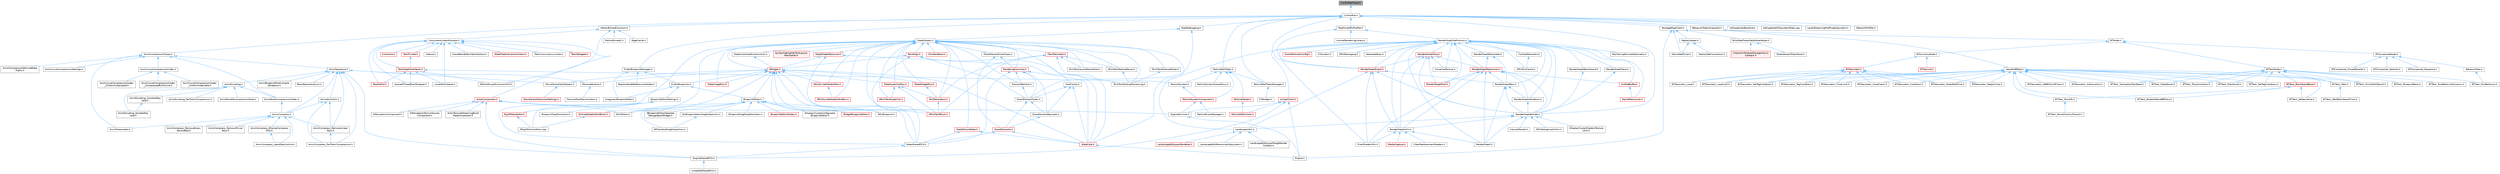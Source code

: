 digraph "CsvProfilerTrace.h"
{
 // INTERACTIVE_SVG=YES
 // LATEX_PDF_SIZE
  bgcolor="transparent";
  edge [fontname=Helvetica,fontsize=10,labelfontname=Helvetica,labelfontsize=10];
  node [fontname=Helvetica,fontsize=10,shape=box,height=0.2,width=0.4];
  Node1 [id="Node000001",label="CsvProfilerTrace.h",height=0.2,width=0.4,color="gray40", fillcolor="grey60", style="filled", fontcolor="black",tooltip=" "];
  Node1 -> Node2 [id="edge1_Node000001_Node000002",dir="back",color="steelblue1",style="solid",tooltip=" "];
  Node2 [id="Node000002",label="CsvProfiler.h",height=0.2,width=0.4,color="grey40", fillcolor="white", style="filled",URL="$d1/d9f/CsvProfiler_8h.html",tooltip=" "];
  Node2 -> Node3 [id="edge2_Node000002_Node000003",dir="back",color="steelblue1",style="solid",tooltip=" "];
  Node3 [id="Node000003",label="AnimCompressionTypes.h",height=0.2,width=0.4,color="grey40", fillcolor="white", style="filled",URL="$d1/d3b/AnimCompressionTypes_8h.html",tooltip=" "];
  Node3 -> Node4 [id="edge3_Node000003_Node000004",dir="back",color="steelblue1",style="solid",tooltip=" "];
  Node4 [id="Node000004",label="AnimBoneCompressionCodec.h",height=0.2,width=0.4,color="grey40", fillcolor="white", style="filled",URL="$dd/dc3/AnimBoneCompressionCodec_8h.html",tooltip=" "];
  Node4 -> Node5 [id="edge4_Node000004_Node000005",dir="back",color="steelblue1",style="solid",tooltip=" "];
  Node5 [id="Node000005",label="AnimCompress.h",height=0.2,width=0.4,color="grey40", fillcolor="white", style="filled",URL="$dd/d6d/AnimCompress_8h.html",tooltip=" "];
  Node5 -> Node6 [id="edge5_Node000005_Node000006",dir="back",color="steelblue1",style="solid",tooltip=" "];
  Node6 [id="Node000006",label="AnimCompress_BitwiseCompress\lOnly.h",height=0.2,width=0.4,color="grey40", fillcolor="white", style="filled",URL="$df/dd5/AnimCompress__BitwiseCompressOnly_8h.html",tooltip=" "];
  Node6 -> Node7 [id="edge6_Node000006_Node000007",dir="back",color="steelblue1",style="solid",tooltip=" "];
  Node7 [id="Node000007",label="AnimCompress_LeastDestructive.h",height=0.2,width=0.4,color="grey40", fillcolor="white", style="filled",URL="$da/d93/AnimCompress__LeastDestructive_8h.html",tooltip=" "];
  Node5 -> Node7 [id="edge7_Node000005_Node000007",dir="back",color="steelblue1",style="solid",tooltip=" "];
  Node5 -> Node8 [id="edge8_Node000005_Node000008",dir="back",color="steelblue1",style="solid",tooltip=" "];
  Node8 [id="Node000008",label="AnimCompress_RemoveEvery\lSecondKey.h",height=0.2,width=0.4,color="grey40", fillcolor="white", style="filled",URL="$d6/dc2/AnimCompress__RemoveEverySecondKey_8h.html",tooltip=" "];
  Node5 -> Node9 [id="edge9_Node000005_Node000009",dir="back",color="steelblue1",style="solid",tooltip=" "];
  Node9 [id="Node000009",label="AnimCompress_RemoveLinear\lKeys.h",height=0.2,width=0.4,color="grey40", fillcolor="white", style="filled",URL="$d1/d0a/AnimCompress__RemoveLinearKeys_8h.html",tooltip=" "];
  Node9 -> Node10 [id="edge10_Node000009_Node000010",dir="back",color="steelblue1",style="solid",tooltip=" "];
  Node10 [id="Node000010",label="AnimCompress_PerTrackCompression.h",height=0.2,width=0.4,color="grey40", fillcolor="white", style="filled",URL="$d1/d22/AnimCompress__PerTrackCompression_8h.html",tooltip=" "];
  Node5 -> Node11 [id="edge11_Node000005_Node000011",dir="back",color="steelblue1",style="solid",tooltip=" "];
  Node11 [id="Node000011",label="AnimCompress_RemoveTrivial\lKeys.h",height=0.2,width=0.4,color="grey40", fillcolor="white", style="filled",URL="$d0/d60/AnimCompress__RemoveTrivialKeys_8h.html",tooltip=" "];
  Node5 -> Node12 [id="edge12_Node000005_Node000012",dir="back",color="steelblue1",style="solid",tooltip=" "];
  Node12 [id="Node000012",label="AnimStreamable.h",height=0.2,width=0.4,color="grey40", fillcolor="white", style="filled",URL="$d1/d46/AnimStreamable_8h.html",tooltip=" "];
  Node3 -> Node13 [id="edge13_Node000003_Node000013",dir="back",color="steelblue1",style="solid",tooltip=" "];
  Node13 [id="Node000013",label="AnimCompressionDerivedData\lPublic.h",height=0.2,width=0.4,color="grey40", fillcolor="white", style="filled",URL="$dc/d36/AnimCompressionDerivedDataPublic_8h.html",tooltip=" "];
  Node3 -> Node14 [id="edge14_Node000003_Node000014",dir="back",color="steelblue1",style="solid",tooltip=" "];
  Node14 [id="Node000014",label="AnimCurveCompressionCodec.h",height=0.2,width=0.4,color="grey40", fillcolor="white", style="filled",URL="$d3/d77/AnimCurveCompressionCodec_8h.html",tooltip=" "];
  Node14 -> Node15 [id="edge15_Node000014_Node000015",dir="back",color="steelblue1",style="solid",tooltip=" "];
  Node15 [id="Node000015",label="AnimCurveCompressionCodec\l_CompressedRichCurve.h",height=0.2,width=0.4,color="grey40", fillcolor="white", style="filled",URL="$db/d72/AnimCurveCompressionCodec__CompressedRichCurve_8h.html",tooltip=" "];
  Node14 -> Node16 [id="edge16_Node000014_Node000016",dir="back",color="steelblue1",style="solid",tooltip=" "];
  Node16 [id="Node000016",label="AnimCurveCompressionCodec\l_UniformIndexable.h",height=0.2,width=0.4,color="grey40", fillcolor="white", style="filled",URL="$d7/d0a/AnimCurveCompressionCodec__UniformIndexable_8h.html",tooltip=" "];
  Node14 -> Node17 [id="edge17_Node000014_Node000017",dir="back",color="steelblue1",style="solid",tooltip=" "];
  Node17 [id="Node000017",label="AnimCurveCompressionCodec\l_UniformlySampled.h",height=0.2,width=0.4,color="grey40", fillcolor="white", style="filled",URL="$da/d4c/AnimCurveCompressionCodec__UniformlySampled_8h.html",tooltip=" "];
  Node3 -> Node18 [id="edge18_Node000003_Node000018",dir="back",color="steelblue1",style="solid",tooltip=" "];
  Node18 [id="Node000018",label="AnimCurveCompressionSettings.h",height=0.2,width=0.4,color="grey40", fillcolor="white", style="filled",URL="$d0/d49/AnimCurveCompressionSettings_8h.html",tooltip=" "];
  Node3 -> Node19 [id="edge19_Node000003_Node000019",dir="back",color="steelblue1",style="solid",tooltip=" "];
  Node19 [id="Node000019",label="AnimSequence.h",height=0.2,width=0.4,color="grey40", fillcolor="white", style="filled",URL="$d0/d8a/AnimSequence_8h.html",tooltip=" "];
  Node19 -> Node20 [id="edge20_Node000019_Node000020",dir="back",color="steelblue1",style="solid",tooltip=" "];
  Node20 [id="Node000020",label="AnimBlueprintPostCompile\lValidation.h",height=0.2,width=0.4,color="grey40", fillcolor="white", style="filled",URL="$de/d1b/AnimBlueprintPostCompileValidation_8h.html",tooltip=" "];
  Node19 -> Node5 [id="edge21_Node000019_Node000005",dir="back",color="steelblue1",style="solid",tooltip=" "];
  Node19 -> Node10 [id="edge22_Node000019_Node000010",dir="back",color="steelblue1",style="solid",tooltip=" "];
  Node19 -> Node9 [id="edge23_Node000019_Node000009",dir="back",color="steelblue1",style="solid",tooltip=" "];
  Node19 -> Node21 [id="edge24_Node000019_Node000021",dir="back",color="steelblue1",style="solid",tooltip=" "];
  Node21 [id="Node000021",label="AnimEncoding.h",height=0.2,width=0.4,color="grey40", fillcolor="white", style="filled",URL="$d9/dfd/AnimEncoding_8h.html",tooltip=" "];
  Node21 -> Node4 [id="edge25_Node000021_Node000004",dir="back",color="steelblue1",style="solid",tooltip=" "];
  Node21 -> Node22 [id="edge26_Node000021_Node000022",dir="back",color="steelblue1",style="solid",tooltip=" "];
  Node22 [id="Node000022",label="AnimBoneDecompressionData.h",height=0.2,width=0.4,color="grey40", fillcolor="white", style="filled",URL="$d9/d92/AnimBoneDecompressionData_8h.html",tooltip=" "];
  Node21 -> Node23 [id="edge27_Node000021_Node000023",dir="back",color="steelblue1",style="solid",tooltip=" "];
  Node23 [id="Node000023",label="AnimEncoding_ConstantKey\lLerp.h",height=0.2,width=0.4,color="grey40", fillcolor="white", style="filled",URL="$d8/d74/AnimEncoding__ConstantKeyLerp_8h.html",tooltip=" "];
  Node23 -> Node24 [id="edge28_Node000023_Node000024",dir="back",color="steelblue1",style="solid",tooltip=" "];
  Node24 [id="Node000024",label="AnimEncoding_VariableKey\lLerp.h",height=0.2,width=0.4,color="grey40", fillcolor="white", style="filled",URL="$d7/d4b/AnimEncoding__VariableKeyLerp_8h.html",tooltip=" "];
  Node21 -> Node25 [id="edge29_Node000021_Node000025",dir="back",color="steelblue1",style="solid",tooltip=" "];
  Node25 [id="Node000025",label="AnimEncoding_PerTrackCompression.h",height=0.2,width=0.4,color="grey40", fillcolor="white", style="filled",URL="$dc/d27/AnimEncoding__PerTrackCompression_8h.html",tooltip=" "];
  Node21 -> Node24 [id="edge30_Node000021_Node000024",dir="back",color="steelblue1",style="solid",tooltip=" "];
  Node19 -> Node26 [id="edge31_Node000019_Node000026",dir="back",color="steelblue1",style="solid",tooltip=" "];
  Node26 [id="Node000026",label="AnimationUtils.h",height=0.2,width=0.4,color="grey40", fillcolor="white", style="filled",URL="$d6/db6/AnimationUtils_8h.html",tooltip=" "];
  Node26 -> Node5 [id="edge32_Node000026_Node000005",dir="back",color="steelblue1",style="solid",tooltip=" "];
  Node26 -> Node10 [id="edge33_Node000026_Node000010",dir="back",color="steelblue1",style="solid",tooltip=" "];
  Node26 -> Node9 [id="edge34_Node000026_Node000009",dir="back",color="steelblue1",style="solid",tooltip=" "];
  Node19 -> Node27 [id="edge35_Node000019_Node000027",dir="back",color="steelblue1",style="solid",tooltip=" "];
  Node27 [id="Node000027",label="BlendSpaceAnalysis.h",height=0.2,width=0.4,color="grey40", fillcolor="white", style="filled",URL="$d7/daf/BlendSpaceAnalysis_8h.html",tooltip=" "];
  Node19 -> Node28 [id="edge36_Node000019_Node000028",dir="back",color="steelblue1",style="solid",tooltip=" "];
  Node28 [id="Node000028",label="EngineSharedPCH.h",height=0.2,width=0.4,color="grey40", fillcolor="white", style="filled",URL="$dc/dbb/EngineSharedPCH_8h.html",tooltip=" "];
  Node28 -> Node29 [id="edge37_Node000028_Node000029",dir="back",color="steelblue1",style="solid",tooltip=" "];
  Node29 [id="Node000029",label="UnrealEdSharedPCH.h",height=0.2,width=0.4,color="grey40", fillcolor="white", style="filled",URL="$d1/de6/UnrealEdSharedPCH_8h.html",tooltip=" "];
  Node19 -> Node30 [id="edge38_Node000019_Node000030",dir="back",color="steelblue1",style="solid",tooltip=" "];
  Node30 [id="Node000030",label="MovieSceneToolHelpers.h",height=0.2,width=0.4,color="grey40", fillcolor="white", style="filled",URL="$d4/d0e/MovieSceneToolHelpers_8h.html",tooltip=" "];
  Node30 -> Node31 [id="edge39_Node000030_Node000031",dir="back",color="steelblue1",style="solid",tooltip=" "];
  Node31 [id="Node000031",label="MovieSceneToolsUserSettings.h",height=0.2,width=0.4,color="red", fillcolor="#FFF0F0", style="filled",URL="$d5/dab/MovieSceneToolsUserSettings_8h.html",tooltip=" "];
  Node19 -> Node35 [id="edge40_Node000019_Node000035",dir="back",color="steelblue1",style="solid",tooltip=" "];
  Node35 [id="Node000035",label="PersonaModule.h",height=0.2,width=0.4,color="grey40", fillcolor="white", style="filled",URL="$de/d74/PersonaModule_8h.html",tooltip=" "];
  Node35 -> Node36 [id="edge41_Node000035_Node000036",dir="back",color="steelblue1",style="solid",tooltip=" "];
  Node36 [id="Node000036",label="PersonaToolMenuContext.h",height=0.2,width=0.4,color="grey40", fillcolor="white", style="filled",URL="$d6/d6c/PersonaToolMenuContext_8h.html",tooltip=" "];
  Node3 -> Node12 [id="edge42_Node000003_Node000012",dir="back",color="steelblue1",style="solid",tooltip=" "];
  Node2 -> Node37 [id="edge43_Node000002_Node000037",dir="back",color="steelblue1",style="solid",tooltip=" "];
  Node37 [id="Node000037",label="BehaviorTreeComponent.h",height=0.2,width=0.4,color="grey40", fillcolor="white", style="filled",URL="$dc/d7b/BehaviorTreeComponent_8h.html",tooltip=" "];
  Node37 -> Node38 [id="edge44_Node000037_Node000038",dir="back",color="steelblue1",style="solid",tooltip=" "];
  Node38 [id="Node000038",label="BTNode.h",height=0.2,width=0.4,color="grey40", fillcolor="white", style="filled",URL="$d2/df3/BTNode_8h.html",tooltip=" "];
  Node38 -> Node39 [id="edge45_Node000038_Node000039",dir="back",color="steelblue1",style="solid",tooltip=" "];
  Node39 [id="Node000039",label="BTAuxiliaryNode.h",height=0.2,width=0.4,color="grey40", fillcolor="white", style="filled",URL="$d3/dfb/BTAuxiliaryNode_8h.html",tooltip=" "];
  Node39 -> Node40 [id="edge46_Node000039_Node000040",dir="back",color="steelblue1",style="solid",tooltip=" "];
  Node40 [id="Node000040",label="BTDecorator.h",height=0.2,width=0.4,color="red", fillcolor="#FFF0F0", style="filled",URL="$d3/db9/BTDecorator_8h.html",tooltip=" "];
  Node40 -> Node49 [id="edge47_Node000040_Node000049",dir="back",color="steelblue1",style="solid",tooltip=" "];
  Node49 [id="Node000049",label="BTDecorator_ConeCheck.h",height=0.2,width=0.4,color="grey40", fillcolor="white", style="filled",URL="$dd/d41/BTDecorator__ConeCheck_8h.html",tooltip=" "];
  Node40 -> Node50 [id="edge48_Node000040_Node000050",dir="back",color="steelblue1",style="solid",tooltip=" "];
  Node50 [id="Node000050",label="BTDecorator_Cooldown.h",height=0.2,width=0.4,color="grey40", fillcolor="white", style="filled",URL="$d5/d82/BTDecorator__Cooldown_8h.html",tooltip=" "];
  Node40 -> Node51 [id="edge49_Node000040_Node000051",dir="back",color="steelblue1",style="solid",tooltip=" "];
  Node51 [id="Node000051",label="BTDecorator_DoesPathExist.h",height=0.2,width=0.4,color="grey40", fillcolor="white", style="filled",URL="$d2/d5c/BTDecorator__DoesPathExist_8h.html",tooltip=" "];
  Node40 -> Node53 [id="edge50_Node000040_Node000053",dir="back",color="steelblue1",style="solid",tooltip=" "];
  Node53 [id="Node000053",label="BTDecorator_KeepInCone.h",height=0.2,width=0.4,color="grey40", fillcolor="white", style="filled",URL="$d6/dea/BTDecorator__KeepInCone_8h.html",tooltip=" "];
  Node40 -> Node54 [id="edge51_Node000040_Node000054",dir="back",color="steelblue1",style="solid",tooltip=" "];
  Node54 [id="Node000054",label="BTDecorator_Loop.h",height=0.2,width=0.4,color="grey40", fillcolor="white", style="filled",URL="$d1/ddb/BTDecorator__Loop_8h.html",tooltip=" "];
  Node40 -> Node55 [id="edge52_Node000040_Node000055",dir="back",color="steelblue1",style="solid",tooltip=" "];
  Node55 [id="Node000055",label="BTDecorator_LoopUntil.h",height=0.2,width=0.4,color="grey40", fillcolor="white", style="filled",URL="$d2/d65/BTDecorator__LoopUntil_8h.html",tooltip=" "];
  Node40 -> Node57 [id="edge53_Node000040_Node000057",dir="back",color="steelblue1",style="solid",tooltip=" "];
  Node57 [id="Node000057",label="BTDecorator_SetTagCooldown.h",height=0.2,width=0.4,color="grey40", fillcolor="white", style="filled",URL="$d9/dfe/BTDecorator__SetTagCooldown_8h.html",tooltip=" "];
  Node40 -> Node58 [id="edge54_Node000040_Node000058",dir="back",color="steelblue1",style="solid",tooltip=" "];
  Node58 [id="Node000058",label="BTDecorator_TagCooldown.h",height=0.2,width=0.4,color="grey40", fillcolor="white", style="filled",URL="$d0/d4a/BTDecorator__TagCooldown_8h.html",tooltip=" "];
  Node40 -> Node59 [id="edge55_Node000040_Node000059",dir="back",color="steelblue1",style="solid",tooltip=" "];
  Node59 [id="Node000059",label="BTDecorator_TimeLimit.h",height=0.2,width=0.4,color="grey40", fillcolor="white", style="filled",URL="$d4/dc0/BTDecorator__TimeLimit_8h.html",tooltip=" "];
  Node39 -> Node60 [id="edge56_Node000039_Node000060",dir="back",color="steelblue1",style="solid",tooltip=" "];
  Node60 [id="Node000060",label="BTService.h",height=0.2,width=0.4,color="red", fillcolor="#FFF0F0", style="filled",URL="$d8/d95/BTService_8h.html",tooltip=" "];
  Node38 -> Node66 [id="edge57_Node000038_Node000066",dir="back",color="steelblue1",style="solid",tooltip=" "];
  Node66 [id="Node000066",label="BTCompositeNode.h",height=0.2,width=0.4,color="grey40", fillcolor="white", style="filled",URL="$db/d01/BTCompositeNode_8h.html",tooltip=" "];
  Node66 -> Node67 [id="edge58_Node000066_Node000067",dir="back",color="steelblue1",style="solid",tooltip=" "];
  Node67 [id="Node000067",label="BTComposite_Selector.h",height=0.2,width=0.4,color="grey40", fillcolor="white", style="filled",URL="$d3/daa/BTComposite__Selector_8h.html",tooltip=" "];
  Node66 -> Node68 [id="edge59_Node000066_Node000068",dir="back",color="steelblue1",style="solid",tooltip=" "];
  Node68 [id="Node000068",label="BTComposite_Sequence.h",height=0.2,width=0.4,color="grey40", fillcolor="white", style="filled",URL="$d0/d10/BTComposite__Sequence_8h.html",tooltip=" "];
  Node66 -> Node69 [id="edge60_Node000066_Node000069",dir="back",color="steelblue1",style="solid",tooltip=" "];
  Node69 [id="Node000069",label="BTComposite_SimpleParallel.h",height=0.2,width=0.4,color="grey40", fillcolor="white", style="filled",URL="$dc/dc6/BTComposite__SimpleParallel_8h.html",tooltip=" "];
  Node66 -> Node70 [id="edge61_Node000066_Node000070",dir="back",color="steelblue1",style="solid",tooltip=" "];
  Node70 [id="Node000070",label="BehaviorTree.h",height=0.2,width=0.4,color="grey40", fillcolor="white", style="filled",URL="$db/db6/BehaviorTree_8h.html",tooltip=" "];
  Node70 -> Node71 [id="edge62_Node000070_Node000071",dir="back",color="steelblue1",style="solid",tooltip=" "];
  Node71 [id="Node000071",label="BTTask_RunBehavior.h",height=0.2,width=0.4,color="grey40", fillcolor="white", style="filled",URL="$df/def/BTTask__RunBehavior_8h.html",tooltip=" "];
  Node38 -> Node72 [id="edge63_Node000038_Node000072",dir="back",color="steelblue1",style="solid",tooltip=" "];
  Node72 [id="Node000072",label="BTTaskNode.h",height=0.2,width=0.4,color="grey40", fillcolor="white", style="filled",URL="$d2/d10/BTTaskNode_8h.html",tooltip=" "];
  Node72 -> Node73 [id="edge64_Node000072_Node000073",dir="back",color="steelblue1",style="solid",tooltip=" "];
  Node73 [id="Node000073",label="BTTask_BlackboardBase.h",height=0.2,width=0.4,color="red", fillcolor="#FFF0F0", style="filled",URL="$dc/d82/BTTask__BlackboardBase_8h.html",tooltip=" "];
  Node73 -> Node74 [id="edge65_Node000073_Node000074",dir="back",color="steelblue1",style="solid",tooltip=" "];
  Node74 [id="Node000074",label="BTTask_MoveTo.h",height=0.2,width=0.4,color="grey40", fillcolor="white", style="filled",URL="$d7/d8b/BTTask__MoveTo_8h.html",tooltip=" "];
  Node74 -> Node75 [id="edge66_Node000074_Node000075",dir="back",color="steelblue1",style="solid",tooltip=" "];
  Node75 [id="Node000075",label="BTTask_MoveDirectlyToward.h",height=0.2,width=0.4,color="grey40", fillcolor="white", style="filled",URL="$d8/dac/BTTask__MoveDirectlyToward_8h.html",tooltip=" "];
  Node73 -> Node63 [id="edge67_Node000073_Node000063",dir="back",color="steelblue1",style="solid",tooltip=" "];
  Node63 [id="Node000063",label="BTTask_RotateToFaceBBEntry.h",height=0.2,width=0.4,color="grey40", fillcolor="white", style="filled",URL="$d3/d07/BTTask__RotateToFaceBBEntry_8h.html",tooltip=" "];
  Node73 -> Node77 [id="edge68_Node000073_Node000077",dir="back",color="steelblue1",style="solid",tooltip=" "];
  Node77 [id="Node000077",label="BTTask_SetKeyValue.h",height=0.2,width=0.4,color="grey40", fillcolor="white", style="filled",URL="$df/d17/BTTask__SetKeyValue_8h.html",tooltip=" "];
  Node72 -> Node78 [id="edge69_Node000072_Node000078",dir="back",color="steelblue1",style="solid",tooltip=" "];
  Node78 [id="Node000078",label="BTTask_BlueprintBase.h",height=0.2,width=0.4,color="grey40", fillcolor="white", style="filled",URL="$d8/d13/BTTask__BlueprintBase_8h.html",tooltip=" "];
  Node72 -> Node79 [id="edge70_Node000072_Node000079",dir="back",color="steelblue1",style="solid",tooltip=" "];
  Node79 [id="Node000079",label="BTTask_FinishWithResult.h",height=0.2,width=0.4,color="grey40", fillcolor="white", style="filled",URL="$dd/dbf/BTTask__FinishWithResult_8h.html",tooltip=" "];
  Node72 -> Node80 [id="edge71_Node000072_Node000080",dir="back",color="steelblue1",style="solid",tooltip=" "];
  Node80 [id="Node000080",label="BTTask_GameplayTaskBase.h",height=0.2,width=0.4,color="grey40", fillcolor="white", style="filled",URL="$df/d1a/BTTask__GameplayTaskBase_8h.html",tooltip=" "];
  Node72 -> Node81 [id="edge72_Node000072_Node000081",dir="back",color="steelblue1",style="solid",tooltip=" "];
  Node81 [id="Node000081",label="BTTask_MakeNoise.h",height=0.2,width=0.4,color="grey40", fillcolor="white", style="filled",URL="$d8/d21/BTTask__MakeNoise_8h.html",tooltip=" "];
  Node72 -> Node82 [id="edge73_Node000072_Node000082",dir="back",color="steelblue1",style="solid",tooltip=" "];
  Node82 [id="Node000082",label="BTTask_PlayAnimation.h",height=0.2,width=0.4,color="grey40", fillcolor="white", style="filled",URL="$db/d8d/BTTask__PlayAnimation_8h.html",tooltip=" "];
  Node72 -> Node83 [id="edge74_Node000072_Node000083",dir="back",color="steelblue1",style="solid",tooltip=" "];
  Node83 [id="Node000083",label="BTTask_PlaySound.h",height=0.2,width=0.4,color="grey40", fillcolor="white", style="filled",URL="$d8/d54/BTTask__PlaySound_8h.html",tooltip=" "];
  Node72 -> Node71 [id="edge75_Node000072_Node000071",dir="back",color="steelblue1",style="solid",tooltip=" "];
  Node72 -> Node84 [id="edge76_Node000072_Node000084",dir="back",color="steelblue1",style="solid",tooltip=" "];
  Node84 [id="Node000084",label="BTTask_RunBehaviorDynamic.h",height=0.2,width=0.4,color="grey40", fillcolor="white", style="filled",URL="$db/d75/BTTask__RunBehaviorDynamic_8h.html",tooltip=" "];
  Node72 -> Node85 [id="edge77_Node000072_Node000085",dir="back",color="steelblue1",style="solid",tooltip=" "];
  Node85 [id="Node000085",label="BTTask_SetTagCooldown.h",height=0.2,width=0.4,color="grey40", fillcolor="white", style="filled",URL="$d7/d84/BTTask__SetTagCooldown_8h.html",tooltip=" "];
  Node72 -> Node86 [id="edge78_Node000072_Node000086",dir="back",color="steelblue1",style="solid",tooltip=" "];
  Node86 [id="Node000086",label="BTTask_Wait.h",height=0.2,width=0.4,color="grey40", fillcolor="white", style="filled",URL="$d6/d5f/BTTask__Wait_8h.html",tooltip=" "];
  Node86 -> Node87 [id="edge79_Node000086_Node000087",dir="back",color="steelblue1",style="solid",tooltip=" "];
  Node87 [id="Node000087",label="BTTask_WaitBlackboardTime.h",height=0.2,width=0.4,color="grey40", fillcolor="white", style="filled",URL="$d5/d02/BTTask__WaitBlackboardTime_8h.html",tooltip=" "];
  Node37 -> Node88 [id="edge80_Node000037_Node000088",dir="back",color="steelblue1",style="solid",tooltip=" "];
  Node88 [id="Node000088",label="ValueOrBBKey.h",height=0.2,width=0.4,color="grey40", fillcolor="white", style="filled",URL="$d4/d32/ValueOrBBKey_8h.html",tooltip=" "];
  Node88 -> Node49 [id="edge81_Node000088_Node000049",dir="back",color="steelblue1",style="solid",tooltip=" "];
  Node88 -> Node50 [id="edge82_Node000088_Node000050",dir="back",color="steelblue1",style="solid",tooltip=" "];
  Node88 -> Node51 [id="edge83_Node000088_Node000051",dir="back",color="steelblue1",style="solid",tooltip=" "];
  Node88 -> Node44 [id="edge84_Node000088_Node000044",dir="back",color="steelblue1",style="solid",tooltip=" "];
  Node44 [id="Node000044",label="BTDecorator_IsAtLocation.h",height=0.2,width=0.4,color="grey40", fillcolor="white", style="filled",URL="$dd/d6b/BTDecorator__IsAtLocation_8h.html",tooltip=" "];
  Node88 -> Node45 [id="edge85_Node000088_Node000045",dir="back",color="steelblue1",style="solid",tooltip=" "];
  Node45 [id="Node000045",label="BTDecorator_IsBBEntryOfClass.h",height=0.2,width=0.4,color="grey40", fillcolor="white", style="filled",URL="$db/db2/BTDecorator__IsBBEntryOfClass_8h.html",tooltip=" "];
  Node88 -> Node53 [id="edge86_Node000088_Node000053",dir="back",color="steelblue1",style="solid",tooltip=" "];
  Node88 -> Node54 [id="edge87_Node000088_Node000054",dir="back",color="steelblue1",style="solid",tooltip=" "];
  Node88 -> Node55 [id="edge88_Node000088_Node000055",dir="back",color="steelblue1",style="solid",tooltip=" "];
  Node88 -> Node57 [id="edge89_Node000088_Node000057",dir="back",color="steelblue1",style="solid",tooltip=" "];
  Node88 -> Node58 [id="edge90_Node000088_Node000058",dir="back",color="steelblue1",style="solid",tooltip=" "];
  Node88 -> Node59 [id="edge91_Node000088_Node000059",dir="back",color="steelblue1",style="solid",tooltip=" "];
  Node88 -> Node79 [id="edge92_Node000088_Node000079",dir="back",color="steelblue1",style="solid",tooltip=" "];
  Node88 -> Node80 [id="edge93_Node000088_Node000080",dir="back",color="steelblue1",style="solid",tooltip=" "];
  Node88 -> Node81 [id="edge94_Node000088_Node000081",dir="back",color="steelblue1",style="solid",tooltip=" "];
  Node88 -> Node74 [id="edge95_Node000088_Node000074",dir="back",color="steelblue1",style="solid",tooltip=" "];
  Node88 -> Node82 [id="edge96_Node000088_Node000082",dir="back",color="steelblue1",style="solid",tooltip=" "];
  Node88 -> Node83 [id="edge97_Node000088_Node000083",dir="back",color="steelblue1",style="solid",tooltip=" "];
  Node88 -> Node63 [id="edge98_Node000088_Node000063",dir="back",color="steelblue1",style="solid",tooltip=" "];
  Node88 -> Node77 [id="edge99_Node000088_Node000077",dir="back",color="steelblue1",style="solid",tooltip=" "];
  Node88 -> Node85 [id="edge100_Node000088_Node000085",dir="back",color="steelblue1",style="solid",tooltip=" "];
  Node88 -> Node86 [id="edge101_Node000088_Node000086",dir="back",color="steelblue1",style="solid",tooltip=" "];
  Node2 -> Node89 [id="edge102_Node000002_Node000089",dir="back",color="steelblue1",style="solid",tooltip=" "];
  Node89 [id="Node000089",label="FindInBlueprintManager.h",height=0.2,width=0.4,color="grey40", fillcolor="white", style="filled",URL="$db/d3b/FindInBlueprintManager_8h.html",tooltip=" "];
  Node89 -> Node90 [id="edge103_Node000089_Node000090",dir="back",color="steelblue1",style="solid",tooltip=" "];
  Node90 [id="Node000090",label="FindInBlueprints.h",height=0.2,width=0.4,color="grey40", fillcolor="white", style="filled",URL="$d0/d27/FindInBlueprints_8h.html",tooltip=" "];
  Node90 -> Node91 [id="edge104_Node000090_Node000091",dir="back",color="steelblue1",style="solid",tooltip=" "];
  Node91 [id="Node000091",label="BlueprintEditor.h",height=0.2,width=0.4,color="grey40", fillcolor="white", style="filled",URL="$df/d7d/BlueprintEditor_8h.html",tooltip=" "];
  Node91 -> Node92 [id="edge105_Node000091_Node000092",dir="back",color="steelblue1",style="solid",tooltip=" "];
  Node92 [id="Node000092",label="BPVariableDragDropAction.h",height=0.2,width=0.4,color="grey40", fillcolor="white", style="filled",URL="$dd/d23/BPVariableDragDropAction_8h.html",tooltip=" "];
  Node91 -> Node93 [id="edge106_Node000091_Node000093",dir="back",color="steelblue1",style="solid",tooltip=" "];
  Node93 [id="Node000093",label="BlueprintDragDropMenuItem.h",height=0.2,width=0.4,color="grey40", fillcolor="white", style="filled",URL="$dc/deb/BlueprintDragDropMenuItem_8h.html",tooltip=" "];
  Node91 -> Node94 [id="edge107_Node000091_Node000094",dir="back",color="steelblue1",style="solid",tooltip=" "];
  Node94 [id="Node000094",label="BlueprintEditorModes.h",height=0.2,width=0.4,color="red", fillcolor="#FFF0F0", style="filled",URL="$d9/d70/BlueprintEditorModes_8h.html",tooltip=" "];
  Node91 -> Node96 [id="edge108_Node000091_Node000096",dir="back",color="steelblue1",style="solid",tooltip=" "];
  Node96 [id="Node000096",label="IDisplayClusterConfigurator\lBlueprintEditor.h",height=0.2,width=0.4,color="grey40", fillcolor="white", style="filled",URL="$dd/d4b/IDisplayClusterConfiguratorBlueprintEditor_8h.html",tooltip=" "];
  Node91 -> Node97 [id="edge109_Node000091_Node000097",dir="back",color="steelblue1",style="solid",tooltip=" "];
  Node97 [id="Node000097",label="MyBlueprintItemDragDropAction.h",height=0.2,width=0.4,color="grey40", fillcolor="white", style="filled",URL="$da/d11/MyBlueprintItemDragDropAction_8h.html",tooltip=" "];
  Node97 -> Node92 [id="edge110_Node000097_Node000092",dir="back",color="steelblue1",style="solid",tooltip=" "];
  Node91 -> Node98 [id="edge111_Node000091_Node000098",dir="back",color="steelblue1",style="solid",tooltip=" "];
  Node98 [id="Node000098",label="SBlueprintEditorSelected\lDebugObjectWidget.h",height=0.2,width=0.4,color="grey40", fillcolor="white", style="filled",URL="$de/d6c/SBlueprintEditorSelectedDebugObjectWidget_8h.html",tooltip=" "];
  Node91 -> Node99 [id="edge112_Node000091_Node000099",dir="back",color="steelblue1",style="solid",tooltip=" "];
  Node99 [id="Node000099",label="SMyBlueprint.h",height=0.2,width=0.4,color="grey40", fillcolor="white", style="filled",URL="$d3/d34/SMyBlueprint_8h.html",tooltip=" "];
  Node91 -> Node100 [id="edge113_Node000091_Node000100",dir="back",color="steelblue1",style="solid",tooltip=" "];
  Node100 [id="Node000100",label="SSCSEditor.h",height=0.2,width=0.4,color="grey40", fillcolor="white", style="filled",URL="$d0/d2e/SSCSEditor_8h.html",tooltip=" "];
  Node91 -> Node101 [id="edge114_Node000091_Node000101",dir="back",color="steelblue1",style="solid",tooltip=" "];
  Node101 [id="Node000101",label="WidgetBlueprintEditor.h",height=0.2,width=0.4,color="red", fillcolor="#FFF0F0", style="filled",URL="$d6/d04/WidgetBlueprintEditor_8h.html",tooltip=" "];
  Node90 -> Node104 [id="edge115_Node000090_Node000104",dir="back",color="steelblue1",style="solid",tooltip=" "];
  Node104 [id="Node000104",label="BlueprintEditorSettings.h",height=0.2,width=0.4,color="grey40", fillcolor="white", style="filled",URL="$d4/dbc/BlueprintEditorSettings_8h.html",tooltip=" "];
  Node104 -> Node105 [id="edge116_Node000104_Node000105",dir="back",color="steelblue1",style="solid",tooltip=" "];
  Node105 [id="Node000105",label="BlueprintTypePromotion.h",height=0.2,width=0.4,color="grey40", fillcolor="white", style="filled",URL="$d2/d23/BlueprintTypePromotion_8h.html",tooltip=" "];
  Node104 -> Node106 [id="edge117_Node000104_Node000106",dir="back",color="steelblue1",style="solid",tooltip=" "];
  Node106 [id="Node000106",label="RigVMNewEditor.h",height=0.2,width=0.4,color="red", fillcolor="#FFF0F0", style="filled",URL="$df/dd1/RigVMNewEditor_8h.html",tooltip=" "];
  Node106 -> Node108 [id="edge118_Node000106_Node000108",dir="back",color="steelblue1",style="solid",tooltip=" "];
  Node108 [id="Node000108",label="SRigVMActionMenu.cpp",height=0.2,width=0.4,color="grey40", fillcolor="white", style="filled",URL="$dc/d4c/SRigVMActionMenu_8cpp.html",tooltip=" "];
  Node104 -> Node108 [id="edge119_Node000104_Node000108",dir="back",color="steelblue1",style="solid",tooltip=" "];
  Node90 -> Node109 [id="edge120_Node000090_Node000109",dir="back",color="steelblue1",style="solid",tooltip=" "];
  Node109 [id="Node000109",label="ImaginaryBlueprintData.h",height=0.2,width=0.4,color="grey40", fillcolor="white", style="filled",URL="$d9/d16/ImaginaryBlueprintData_8h.html",tooltip=" "];
  Node89 -> Node109 [id="edge121_Node000089_Node000109",dir="back",color="steelblue1",style="solid",tooltip=" "];
  Node89 -> Node110 [id="edge122_Node000089_Node000110",dir="back",color="steelblue1",style="solid",tooltip=" "];
  Node110 [id="Node000110",label="ReplaceNodeReferencesHelper.h",height=0.2,width=0.4,color="grey40", fillcolor="white", style="filled",URL="$de/d84/ReplaceNodeReferencesHelper_8h.html",tooltip=" "];
  Node2 -> Node111 [id="edge123_Node000002_Node000111",dir="back",color="steelblue1",style="solid",tooltip=" "];
  Node111 [id="Node000111",label="IoDispatcherBackend.h",height=0.2,width=0.4,color="grey40", fillcolor="white", style="filled",URL="$d3/df3/IoDispatcherBackend_8h.html",tooltip=" "];
  Node2 -> Node112 [id="edge124_Node000002_Node000112",dir="back",color="steelblue1",style="solid",tooltip=" "];
  Node112 [id="Node000112",label="IoDispatcherFilesystemStats.cpp",height=0.2,width=0.4,color="grey40", fillcolor="white", style="filled",URL="$d8/d03/IoDispatcherFilesystemStats_8cpp.html",tooltip=" "];
  Node2 -> Node113 [id="edge125_Node000002_Node000113",dir="back",color="steelblue1",style="solid",tooltip=" "];
  Node113 [id="Node000113",label="LevelStreamingProfilingSubsystem.h",height=0.2,width=0.4,color="grey40", fillcolor="white", style="filled",URL="$de/d7f/LevelStreamingProfilingSubsystem_8h.html",tooltip=" "];
  Node2 -> Node114 [id="edge126_Node000002_Node000114",dir="back",color="steelblue1",style="solid",tooltip=" "];
  Node114 [id="Node000114",label="MallocBinnedCommon.h",height=0.2,width=0.4,color="grey40", fillcolor="white", style="filled",URL="$d9/d32/MallocBinnedCommon_8h.html",tooltip=" "];
  Node114 -> Node115 [id="edge127_Node000114_Node000115",dir="back",color="steelblue1",style="solid",tooltip=" "];
  Node115 [id="Node000115",label="ConcurrentLinearAllocator.h",height=0.2,width=0.4,color="grey40", fillcolor="white", style="filled",URL="$d7/d84/ConcurrentLinearAllocator_8h.html",tooltip=" "];
  Node115 -> Node116 [id="edge128_Node000115_Node000116",dir="back",color="steelblue1",style="solid",tooltip=" "];
  Node116 [id="Node000116",label="ActorComponent.h",height=0.2,width=0.4,color="red", fillcolor="#FFF0F0", style="filled",URL="$da/db1/ActorComponent_8h.html",tooltip=" "];
  Node116 -> Node117 [id="edge129_Node000116_Node000117",dir="back",color="steelblue1",style="solid",tooltip=" "];
  Node117 [id="Node000117",label="AIPerceptionComponent.h",height=0.2,width=0.4,color="grey40", fillcolor="white", style="filled",URL="$d6/d0a/AIPerceptionComponent_8h.html",tooltip=" "];
  Node116 -> Node118 [id="edge130_Node000116_Node000118",dir="back",color="steelblue1",style="solid",tooltip=" "];
  Node118 [id="Node000118",label="AIPerceptionStimuliSource\lComponent.h",height=0.2,width=0.4,color="grey40", fillcolor="white", style="filled",URL="$df/da3/AIPerceptionStimuliSourceComponent_8h.html",tooltip=" "];
  Node116 -> Node119 [id="edge131_Node000116_Node000119",dir="back",color="steelblue1",style="solid",tooltip=" "];
  Node119 [id="Node000119",label="ActorTextureStreamingBuild\lDataComponent.h",height=0.2,width=0.4,color="grey40", fillcolor="white", style="filled",URL="$d2/d6d/ActorTextureStreamingBuildDataComponent_8h.html",tooltip=" "];
  Node116 -> Node134 [id="edge132_Node000116_Node000134",dir="back",color="steelblue1",style="solid",tooltip=" "];
  Node134 [id="Node000134",label="EngineMinimal.h",height=0.2,width=0.4,color="grey40", fillcolor="white", style="filled",URL="$d0/d2c/EngineMinimal_8h.html",tooltip=" "];
  Node134 -> Node135 [id="edge133_Node000134_Node000135",dir="back",color="steelblue1",style="solid",tooltip=" "];
  Node135 [id="Node000135",label="Engine.h",height=0.2,width=0.4,color="grey40", fillcolor="white", style="filled",URL="$d1/d34/Public_2Engine_8h.html",tooltip=" "];
  Node116 -> Node28 [id="edge134_Node000116_Node000028",dir="back",color="steelblue1",style="solid",tooltip=" "];
  Node116 -> Node100 [id="edge135_Node000116_Node000100",dir="back",color="steelblue1",style="solid",tooltip=" "];
  Node115 -> Node1900 [id="edge136_Node000115_Node001900",dir="back",color="steelblue1",style="solid",tooltip=" "];
  Node1900 [id="Node001900",label="Coroutine.h",height=0.2,width=0.4,color="red", fillcolor="#FFF0F0", style="filled",URL="$d9/dfc/Coroutine_8h.html",tooltip=" "];
  Node115 -> Node1905 [id="edge137_Node000115_Node001905",dir="back",color="steelblue1",style="solid",tooltip=" "];
  Node1905 [id="Node001905",label="IoStore.h",height=0.2,width=0.4,color="grey40", fillcolor="white", style="filled",URL="$d5/d52/IoStore_8h.html",tooltip=" "];
  Node115 -> Node1906 [id="edge138_Node000115_Node001906",dir="back",color="steelblue1",style="solid",tooltip=" "];
  Node1906 [id="Node001906",label="LocalWorkQueue.h",height=0.2,width=0.4,color="grey40", fillcolor="white", style="filled",URL="$d7/d67/LocalWorkQueue_8h.html",tooltip=" "];
  Node115 -> Node1907 [id="edge139_Node000115_Node001907",dir="back",color="steelblue1",style="solid",tooltip=" "];
  Node1907 [id="Node001907",label="ParallelFor.h",height=0.2,width=0.4,color="red", fillcolor="#FFF0F0", style="filled",URL="$d2/da1/ParallelFor_8h.html",tooltip=" "];
  Node115 -> Node2020 [id="edge140_Node000115_Node002020",dir="back",color="steelblue1",style="solid",tooltip=" "];
  Node2020 [id="Node002020",label="QueuedThreadPoolWrapper.h",height=0.2,width=0.4,color="grey40", fillcolor="white", style="filled",URL="$dc/d5f/QueuedThreadPoolWrapper_8h.html",tooltip=" "];
  Node115 -> Node2021 [id="edge141_Node000115_Node002021",dir="back",color="steelblue1",style="solid",tooltip=" "];
  Node2021 [id="Node002021",label="SceneRenderBuilderInterface.h",height=0.2,width=0.4,color="grey40", fillcolor="white", style="filled",URL="$d9/de2/SceneRenderBuilderInterface_8h.html",tooltip=" "];
  Node115 -> Node2022 [id="edge142_Node000115_Node002022",dir="back",color="steelblue1",style="solid",tooltip=" "];
  Node2022 [id="Node002022",label="StateTreeExecutionContext.h",height=0.2,width=0.4,color="red", fillcolor="#FFF0F0", style="filled",URL="$d0/d75/StateTreeExecutionContext_8h.html",tooltip=" "];
  Node115 -> Node2024 [id="edge143_Node000115_Node002024",dir="back",color="steelblue1",style="solid",tooltip=" "];
  Node2024 [id="Node002024",label="TaskConcurrencyLimiter.h",height=0.2,width=0.4,color="grey40", fillcolor="white", style="filled",URL="$d9/dda/TaskConcurrencyLimiter_8h.html",tooltip=" "];
  Node115 -> Node2025 [id="edge144_Node000115_Node002025",dir="back",color="steelblue1",style="solid",tooltip=" "];
  Node2025 [id="Node002025",label="TaskDelegate.h",height=0.2,width=0.4,color="red", fillcolor="#FFF0F0", style="filled",URL="$de/db1/TaskDelegate_8h.html",tooltip=" "];
  Node115 -> Node3125 [id="edge145_Node000115_Node003125",dir="back",color="steelblue1",style="solid",tooltip=" "];
  Node3125 [id="Node003125",label="TaskGraphInterfaces.h",height=0.2,width=0.4,color="red", fillcolor="#FFF0F0", style="filled",URL="$d2/d4c/TaskGraphInterfaces_8h.html",tooltip=" "];
  Node3125 -> Node1906 [id="edge146_Node003125_Node001906",dir="back",color="steelblue1",style="solid",tooltip=" "];
  Node3125 -> Node3156 [id="edge147_Node003125_Node003156",dir="back",color="steelblue1",style="solid",tooltip=" "];
  Node3156 [id="Node003156",label="MallocBinnedCommonUtils.h",height=0.2,width=0.4,color="grey40", fillcolor="white", style="filled",URL="$dc/ded/MallocBinnedCommonUtils_8h.html",tooltip=" "];
  Node3125 -> Node1907 [id="edge148_Node003125_Node001907",dir="back",color="steelblue1",style="solid",tooltip=" "];
  Node3125 -> Node2487 [id="edge149_Node003125_Node002487",dir="back",color="steelblue1",style="solid",tooltip=" "];
  Node2487 [id="Node002487",label="ParticleSystem.h",height=0.2,width=0.4,color="grey40", fillcolor="white", style="filled",URL="$d7/d33/ParticleSystem_8h.html",tooltip=" "];
  Node2487 -> Node909 [id="edge150_Node002487_Node000909",dir="back",color="steelblue1",style="solid",tooltip=" "];
  Node909 [id="Node000909",label="ParticleSystemComponent.h",height=0.2,width=0.4,color="red", fillcolor="#FFF0F0", style="filled",URL="$d4/d17/ParticleSystemComponent_8h.html",tooltip=" "];
  Node909 -> Node134 [id="edge151_Node000909_Node000134",dir="back",color="steelblue1",style="solid",tooltip=" "];
  Node909 -> Node910 [id="edge152_Node000909_Node000910",dir="back",color="steelblue1",style="solid",tooltip=" "];
  Node910 [id="Node000910",label="ParticleEventManager.h",height=0.2,width=0.4,color="grey40", fillcolor="white", style="filled",URL="$dc/df9/ParticleEventManager_8h.html",tooltip=" "];
  Node3125 -> Node2020 [id="edge153_Node003125_Node002020",dir="back",color="steelblue1",style="solid",tooltip=" "];
  Node115 -> Node2508 [id="edge154_Node000115_Node002508",dir="back",color="steelblue1",style="solid",tooltip=" "];
  Node2508 [id="Node002508",label="TaskPrivate.h",height=0.2,width=0.4,color="red", fillcolor="#FFF0F0", style="filled",URL="$d0/d89/TaskPrivate_8h.html",tooltip=" "];
  Node2508 -> Node3125 [id="edge155_Node002508_Node003125",dir="back",color="steelblue1",style="solid",tooltip=" "];
  Node114 -> Node3273 [id="edge156_Node000114_Node003273",dir="back",color="steelblue1",style="solid",tooltip=" "];
  Node3273 [id="Node003273",label="MallocBinned2.h",height=0.2,width=0.4,color="grey40", fillcolor="white", style="filled",URL="$d7/ddf/MallocBinned2_8h.html",tooltip=" "];
  Node114 -> Node3156 [id="edge157_Node000114_Node003156",dir="back",color="steelblue1",style="solid",tooltip=" "];
  Node114 -> Node3274 [id="edge158_Node000114_Node003274",dir="back",color="steelblue1",style="solid",tooltip=" "];
  Node3274 [id="Node003274",label="PageCache.h",height=0.2,width=0.4,color="grey40", fillcolor="white", style="filled",URL="$db/d1f/PageCache_8h.html",tooltip=" "];
  Node2 -> Node3275 [id="edge159_Node000002_Node003275",dir="back",color="steelblue1",style="solid",tooltip=" "];
  Node3275 [id="Node003275",label="NetworkProfiler.h",height=0.2,width=0.4,color="grey40", fillcolor="white", style="filled",URL="$d4/d40/NetworkProfiler_8h.html",tooltip=" "];
  Node2 -> Node3276 [id="edge160_Node000002_Node003276",dir="back",color="steelblue1",style="solid",tooltip=" "];
  Node3276 [id="Node003276",label="PackageMapClient.h",height=0.2,width=0.4,color="grey40", fillcolor="white", style="filled",URL="$d8/d9b/PackageMapClient_8h.html",tooltip=" "];
  Node3276 -> Node955 [id="edge161_Node003276_Node000955",dir="back",color="steelblue1",style="solid",tooltip=" "];
  Node955 [id="Node000955",label="DemoNetDriver.h",height=0.2,width=0.4,color="grey40", fillcolor="white", style="filled",URL="$df/df9/DemoNetDriver_8h.html",tooltip=" "];
  Node3276 -> Node135 [id="edge162_Node003276_Node000135",dir="back",color="steelblue1",style="solid",tooltip=" "];
  Node3276 -> Node3277 [id="edge163_Node003276_Node003277",dir="back",color="steelblue1",style="solid",tooltip=" "];
  Node3277 [id="Node003277",label="ReplayHelper.h",height=0.2,width=0.4,color="grey40", fillcolor="white", style="filled",URL="$d4/d6f/ReplayHelper_8h.html",tooltip=" "];
  Node3277 -> Node955 [id="edge164_Node003277_Node000955",dir="back",color="steelblue1",style="solid",tooltip=" "];
  Node3277 -> Node1263 [id="edge165_Node003277_Node001263",dir="back",color="steelblue1",style="solid",tooltip=" "];
  Node1263 [id="Node001263",label="ReplayNetConnection.h",height=0.2,width=0.4,color="grey40", fillcolor="white", style="filled",URL="$d8/dc8/ReplayNetConnection_8h.html",tooltip=" "];
  Node3276 -> Node1264 [id="edge166_Node003276_Node001264",dir="back",color="steelblue1",style="solid",tooltip=" "];
  Node1264 [id="Node001264",label="StructNetTokenDataStoreHelper.h",height=0.2,width=0.4,color="grey40", fillcolor="white", style="filled",URL="$d2/d63/StructNetTokenDataStoreHelper_8h.html",tooltip=" "];
  Node1264 -> Node435 [id="edge167_Node001264_Node000435",dir="back",color="steelblue1",style="solid",tooltip=" "];
  Node435 [id="Node000435",label="ChaosSimModuleManagerAsync\lCallback.h",height=0.2,width=0.4,color="red", fillcolor="#FFF0F0", style="filled",URL="$d7/dd0/ChaosSimModuleManagerAsyncCallback_8h.html",tooltip=" "];
  Node1264 -> Node1265 [id="edge168_Node001264_Node001265",dir="back",color="steelblue1",style="solid",tooltip=" "];
  Node1265 [id="Node001265",label="ModuleInputTokenStore.h",height=0.2,width=0.4,color="grey40", fillcolor="white", style="filled",URL="$d9/d7e/ModuleInputTokenStore_8h.html",tooltip=" "];
  Node2 -> Node3278 [id="edge169_Node000002_Node003278",dir="back",color="steelblue1",style="solid",tooltip=" "];
  Node3278 [id="Node003278",label="ParticlePerfStats.h",height=0.2,width=0.4,color="grey40", fillcolor="white", style="filled",URL="$dd/df4/ParticlePerfStats_8h.html",tooltip=" "];
  Node3278 -> Node2243 [id="edge170_Node003278_Node002243",dir="back",color="steelblue1",style="solid",tooltip=" "];
  Node2243 [id="Node002243",label="ParticleHelper.h",height=0.2,width=0.4,color="red", fillcolor="#FFF0F0", style="filled",URL="$da/da6/ParticleHelper_8h.html",tooltip=" "];
  Node2243 -> Node2095 [id="edge171_Node002243_Node002095",dir="back",color="steelblue1",style="solid",tooltip=" "];
  Node2095 [id="Node002095",label="ParticleDefinitions.h",height=0.2,width=0.4,color="red", fillcolor="#FFF0F0", style="filled",URL="$db/dde/ParticleDefinitions_8h.html",tooltip=" "];
  Node3278 -> Node2145 [id="edge172_Node003278_Node002145",dir="back",color="steelblue1",style="solid",tooltip=" "];
  Node2145 [id="Node002145",label="ParticlePerfStatsManager.h",height=0.2,width=0.4,color="grey40", fillcolor="white", style="filled",URL="$dd/db3/ParticlePerfStatsManager_8h.html",tooltip=" "];
  Node2145 -> Node2146 [id="edge173_Node002145_Node002146",dir="back",color="steelblue1",style="solid",tooltip=" "];
  Node2146 [id="Node002146",label="FXBudget.h",height=0.2,width=0.4,color="grey40", fillcolor="white", style="filled",URL="$dc/d8d/FXBudget_8h.html",tooltip=" "];
  Node3278 -> Node2487 [id="edge174_Node003278_Node002487",dir="back",color="steelblue1",style="solid",tooltip=" "];
  Node3278 -> Node909 [id="edge175_Node003278_Node000909",dir="back",color="steelblue1",style="solid",tooltip=" "];
  Node3278 -> Node403 [id="edge176_Node003278_Node000403",dir="back",color="steelblue1",style="solid",tooltip=" "];
  Node403 [id="Node000403",label="ParticleSystemSceneProxy.h",height=0.2,width=0.4,color="grey40", fillcolor="white", style="filled",URL="$dd/d25/ParticleSystemSceneProxy_8h.html",tooltip=" "];
  Node2 -> Node2145 [id="edge177_Node000002_Node002145",dir="back",color="steelblue1",style="solid",tooltip=" "];
  Node2 -> Node2147 [id="edge178_Node000002_Node002147",dir="back",color="steelblue1",style="solid",tooltip=" "];
  Node2147 [id="Node002147",label="RealtimeGPUProfiler.h",height=0.2,width=0.4,color="grey40", fillcolor="white", style="filled",URL="$d7/def/RealtimeGPUProfiler_8h.html",tooltip=" "];
  Node2147 -> Node792 [id="edge179_Node002147_Node000792",dir="back",color="steelblue1",style="solid",tooltip=" "];
  Node792 [id="Node000792",label="KismetRenderingLibrary.h",height=0.2,width=0.4,color="grey40", fillcolor="white", style="filled",URL="$dc/d9a/KismetRenderingLibrary_8h.html",tooltip=" "];
  Node2147 -> Node2148 [id="edge180_Node002147_Node002148",dir="back",color="steelblue1",style="solid",tooltip=" "];
  Node2148 [id="Node002148",label="RenderGraphDefinitions.h",height=0.2,width=0.4,color="grey40", fillcolor="white", style="filled",URL="$df/d67/RenderGraphDefinitions_8h.html",tooltip=" "];
  Node2148 -> Node2149 [id="edge181_Node002148_Node002149",dir="back",color="steelblue1",style="solid",tooltip=" "];
  Node2149 [id="Node002149",label="CachedGeometry.h",height=0.2,width=0.4,color="grey40", fillcolor="white", style="filled",URL="$dc/d60/CachedGeometry_8h.html",tooltip=" "];
  Node2149 -> Node2150 [id="edge182_Node002149_Node002150",dir="back",color="steelblue1",style="solid",tooltip=" "];
  Node2150 [id="Node002150",label="GPUSkinCache.h",height=0.2,width=0.4,color="grey40", fillcolor="white", style="filled",URL="$d0/d2d/GPUSkinCache_8h.html",tooltip=" "];
  Node2148 -> Node2151 [id="edge183_Node002148_Node002151",dir="back",color="steelblue1",style="solid",tooltip=" "];
  Node2151 [id="Node002151",label="FXSystem.h",height=0.2,width=0.4,color="grey40", fillcolor="white", style="filled",URL="$d5/daa/FXSystem_8h.html",tooltip=" "];
  Node2148 -> Node2152 [id="edge184_Node002148_Node002152",dir="back",color="steelblue1",style="solid",tooltip=" "];
  Node2152 [id="Node002152",label="GPUMessaging.h",height=0.2,width=0.4,color="grey40", fillcolor="white", style="filled",URL="$d2/d19/GPUMessaging_8h.html",tooltip=" "];
  Node2148 -> Node2150 [id="edge185_Node002148_Node002150",dir="back",color="steelblue1",style="solid",tooltip=" "];
  Node2148 -> Node2153 [id="edge186_Node002148_Node002153",dir="back",color="steelblue1",style="solid",tooltip=" "];
  Node2153 [id="Node002153",label="GenerateMips.h",height=0.2,width=0.4,color="grey40", fillcolor="white", style="filled",URL="$db/d90/GenerateMips_8h.html",tooltip=" "];
  Node2148 -> Node2116 [id="edge187_Node002148_Node002116",dir="back",color="steelblue1",style="solid",tooltip=" "];
  Node2116 [id="Node002116",label="LandscapeUtils.h",height=0.2,width=0.4,color="grey40", fillcolor="white", style="filled",URL="$d0/dc0/LandscapeUtils_8h.html",tooltip=" "];
  Node2116 -> Node2117 [id="edge188_Node002116_Node002117",dir="back",color="steelblue1",style="solid",tooltip=" "];
  Node2117 [id="Node002117",label="LandscapeEditLayerMergeRender\lContext.h",height=0.2,width=0.4,color="grey40", fillcolor="white", style="filled",URL="$d1/d40/LandscapeEditLayerMergeRenderContext_8h.html",tooltip=" "];
  Node2116 -> Node2118 [id="edge189_Node002116_Node002118",dir="back",color="steelblue1",style="solid",tooltip=" "];
  Node2118 [id="Node002118",label="LandscapeEditLayerRenderer.h",height=0.2,width=0.4,color="red", fillcolor="#FFF0F0", style="filled",URL="$d4/ddf/LandscapeEditLayerRenderer_8h.html",tooltip=" "];
  Node2116 -> Node2119 [id="edge190_Node002116_Node002119",dir="back",color="steelblue1",style="solid",tooltip=" "];
  Node2119 [id="Node002119",label="LandscapeEditResourcesSubsystem.h",height=0.2,width=0.4,color="grey40", fillcolor="white", style="filled",URL="$db/d28/LandscapeEditResourcesSubsystem_8h.html",tooltip=" "];
  Node2148 -> Node1561 [id="edge191_Node002148_Node001561",dir="back",color="steelblue1",style="solid",tooltip=" "];
  Node1561 [id="Node001561",label="NaniteResources.h",height=0.2,width=0.4,color="red", fillcolor="#FFF0F0", style="filled",URL="$d7/d8b/NaniteResources_8h.html",tooltip=" "];
  Node2148 -> Node2142 [id="edge192_Node002148_Node002142",dir="back",color="steelblue1",style="solid",tooltip=" "];
  Node2142 [id="Node002142",label="PixelShaderUtils.h",height=0.2,width=0.4,color="grey40", fillcolor="white", style="filled",URL="$d1/dc7/PixelShaderUtils_8h.html",tooltip=" "];
  Node2148 -> Node2154 [id="edge193_Node002148_Node002154",dir="back",color="steelblue1",style="solid",tooltip=" "];
  Node2154 [id="Node002154",label="RayTracingSkinnedGeometry.h",height=0.2,width=0.4,color="grey40", fillcolor="white", style="filled",URL="$d3/dea/RayTracingSkinnedGeometry_8h.html",tooltip=" "];
  Node2148 -> Node2120 [id="edge194_Node002148_Node002120",dir="back",color="steelblue1",style="solid",tooltip=" "];
  Node2120 [id="Node002120",label="RenderGraph.h",height=0.2,width=0.4,color="grey40", fillcolor="white", style="filled",URL="$d7/dd9/RenderGraph_8h.html",tooltip=" "];
  Node2148 -> Node2155 [id="edge195_Node002148_Node002155",dir="back",color="steelblue1",style="solid",tooltip=" "];
  Node2155 [id="Node002155",label="RenderGraphBlackboard.h",height=0.2,width=0.4,color="grey40", fillcolor="white", style="filled",URL="$d4/d32/RenderGraphBlackboard_8h.html",tooltip=" "];
  Node2155 -> Node2112 [id="edge196_Node002155_Node002112",dir="back",color="steelblue1",style="solid",tooltip=" "];
  Node2112 [id="Node002112",label="RenderGraphBuilder.h",height=0.2,width=0.4,color="grey40", fillcolor="white", style="filled",URL="$d4/d7b/RenderGraphBuilder_8h.html",tooltip=" "];
  Node2112 -> Node2113 [id="edge197_Node002112_Node002113",dir="back",color="steelblue1",style="solid",tooltip=" "];
  Node2113 [id="Node002113",label="CanvasRender.h",height=0.2,width=0.4,color="grey40", fillcolor="white", style="filled",URL="$d8/d32/CanvasRender_8h.html",tooltip=" "];
  Node2112 -> Node2114 [id="edge198_Node002112_Node002114",dir="back",color="steelblue1",style="solid",tooltip=" "];
  Node2114 [id="Node002114",label="GPUDebugCrashUtils.h",height=0.2,width=0.4,color="grey40", fillcolor="white", style="filled",URL="$d4/df2/GPUDebugCrashUtils_8h.html",tooltip=" "];
  Node2112 -> Node2115 [id="edge199_Node002112_Node002115",dir="back",color="steelblue1",style="solid",tooltip=" "];
  Node2115 [id="Node002115",label="IDisplayClusterShadersTexture\lUtils.h",height=0.2,width=0.4,color="grey40", fillcolor="white", style="filled",URL="$d3/d83/IDisplayClusterShadersTextureUtils_8h.html",tooltip=" "];
  Node2112 -> Node2116 [id="edge200_Node002112_Node002116",dir="back",color="steelblue1",style="solid",tooltip=" "];
  Node2112 -> Node2120 [id="edge201_Node002112_Node002120",dir="back",color="steelblue1",style="solid",tooltip=" "];
  Node2112 -> Node2121 [id="edge202_Node002112_Node002121",dir="back",color="steelblue1",style="solid",tooltip=" "];
  Node2121 [id="Node002121",label="RenderGraphUtils.h",height=0.2,width=0.4,color="grey40", fillcolor="white", style="filled",URL="$d6/d45/RenderGraphUtils_8h.html",tooltip=" "];
  Node2121 -> Node2122 [id="edge203_Node002121_Node002122",dir="back",color="steelblue1",style="solid",tooltip=" "];
  Node2122 [id="Node002122",label="ClearReplacementShaders.h",height=0.2,width=0.4,color="grey40", fillcolor="white", style="filled",URL="$d9/d4e/ClearReplacementShaders_8h.html",tooltip=" "];
  Node2121 -> Node2123 [id="edge204_Node002121_Node002123",dir="back",color="steelblue1",style="solid",tooltip=" "];
  Node2123 [id="Node002123",label="MediaCapture.h",height=0.2,width=0.4,color="red", fillcolor="#FFF0F0", style="filled",URL="$d2/d9c/MediaCapture_8h.html",tooltip=" "];
  Node2121 -> Node2142 [id="edge205_Node002121_Node002142",dir="back",color="steelblue1",style="solid",tooltip=" "];
  Node2121 -> Node2120 [id="edge206_Node002121_Node002120",dir="back",color="steelblue1",style="solid",tooltip=" "];
  Node2148 -> Node2112 [id="edge207_Node002148_Node002112",dir="back",color="steelblue1",style="solid",tooltip=" "];
  Node2148 -> Node2156 [id="edge208_Node002148_Node002156",dir="back",color="steelblue1",style="solid",tooltip=" "];
  Node2156 [id="Node002156",label="RenderGraphEvent.h",height=0.2,width=0.4,color="red", fillcolor="#FFF0F0", style="filled",URL="$db/dbb/RenderGraphEvent_8h.html",tooltip=" "];
  Node2156 -> Node2116 [id="edge209_Node002156_Node002116",dir="back",color="steelblue1",style="solid",tooltip=" "];
  Node2156 -> Node2142 [id="edge210_Node002156_Node002142",dir="back",color="steelblue1",style="solid",tooltip=" "];
  Node2156 -> Node2112 [id="edge211_Node002156_Node002112",dir="back",color="steelblue1",style="solid",tooltip=" "];
  Node2156 -> Node2158 [id="edge212_Node002156_Node002158",dir="back",color="steelblue1",style="solid",tooltip=" "];
  Node2158 [id="Node002158",label="RenderGraphPass.h",height=0.2,width=0.4,color="grey40", fillcolor="white", style="filled",URL="$de/d49/RenderGraphPass_8h.html",tooltip=" "];
  Node2158 -> Node2120 [id="edge213_Node002158_Node002120",dir="back",color="steelblue1",style="solid",tooltip=" "];
  Node2158 -> Node2112 [id="edge214_Node002158_Node002112",dir="back",color="steelblue1",style="solid",tooltip=" "];
  Node2158 -> Node2159 [id="edge215_Node002158_Node002159",dir="back",color="steelblue1",style="solid",tooltip=" "];
  Node2159 [id="Node002159",label="RenderGraphValidation.h",height=0.2,width=0.4,color="grey40", fillcolor="white", style="filled",URL="$db/dc5/RenderGraphValidation_8h.html",tooltip=" "];
  Node2159 -> Node2112 [id="edge216_Node002159_Node002112",dir="back",color="steelblue1",style="solid",tooltip=" "];
  Node2156 -> Node2121 [id="edge217_Node002156_Node002121",dir="back",color="steelblue1",style="solid",tooltip=" "];
  Node2148 -> Node2160 [id="edge218_Node002148_Node002160",dir="back",color="steelblue1",style="solid",tooltip=" "];
  Node2160 [id="Node002160",label="RenderGraphParameter.h",height=0.2,width=0.4,color="grey40", fillcolor="white", style="filled",URL="$da/d5a/RenderGraphParameter_8h.html",tooltip=" "];
  Node2160 -> Node2158 [id="edge219_Node002160_Node002158",dir="back",color="steelblue1",style="solid",tooltip=" "];
  Node2160 -> Node2161 [id="edge220_Node002160_Node002161",dir="back",color="steelblue1",style="solid",tooltip=" "];
  Node2161 [id="Node002161",label="RenderGraphResources.h",height=0.2,width=0.4,color="red", fillcolor="#FFF0F0", style="filled",URL="$da/da0/RenderGraphResources_8h.html",tooltip=" "];
  Node2161 -> Node2142 [id="edge221_Node002161_Node002142",dir="back",color="steelblue1",style="solid",tooltip=" "];
  Node2161 -> Node2120 [id="edge222_Node002161_Node002120",dir="back",color="steelblue1",style="solid",tooltip=" "];
  Node2161 -> Node2112 [id="edge223_Node002161_Node002112",dir="back",color="steelblue1",style="solid",tooltip=" "];
  Node2161 -> Node2158 [id="edge224_Node002161_Node002158",dir="back",color="steelblue1",style="solid",tooltip=" "];
  Node2161 -> Node2121 [id="edge225_Node002161_Node002121",dir="back",color="steelblue1",style="solid",tooltip=" "];
  Node2161 -> Node2159 [id="edge226_Node002161_Node002159",dir="back",color="steelblue1",style="solid",tooltip=" "];
  Node2161 -> Node2174 [id="edge227_Node002161_Node002174",dir="back",color="steelblue1",style="solid",tooltip=" "];
  Node2174 [id="Node002174",label="RenderTargetPool.h",height=0.2,width=0.4,color="red", fillcolor="#FFF0F0", style="filled",URL="$d5/d5a/RenderTargetPool_8h.html",tooltip=" "];
  Node2161 -> Node2186 [id="edge228_Node002161_Node002186",dir="back",color="steelblue1",style="solid",tooltip=" "];
  Node2186 [id="Node002186",label="UnifiedBuffer.h",height=0.2,width=0.4,color="red", fillcolor="#FFF0F0", style="filled",URL="$d3/d39/UnifiedBuffer_8h.html",tooltip=" "];
  Node2186 -> Node1561 [id="edge229_Node002186_Node001561",dir="back",color="steelblue1",style="solid",tooltip=" "];
  Node2148 -> Node2158 [id="edge230_Node002148_Node002158",dir="back",color="steelblue1",style="solid",tooltip=" "];
  Node2148 -> Node2161 [id="edge231_Node002148_Node002161",dir="back",color="steelblue1",style="solid",tooltip=" "];
  Node2148 -> Node2188 [id="edge232_Node002148_Node002188",dir="back",color="steelblue1",style="solid",tooltip=" "];
  Node2188 [id="Node002188",label="RenderGraphTrace.h",height=0.2,width=0.4,color="grey40", fillcolor="white", style="filled",URL="$dd/da5/RenderGraphTrace_8h.html",tooltip=" "];
  Node2188 -> Node2112 [id="edge233_Node002188_Node002112",dir="back",color="steelblue1",style="solid",tooltip=" "];
  Node2148 -> Node2121 [id="edge234_Node002148_Node002121",dir="back",color="steelblue1",style="solid",tooltip=" "];
  Node2148 -> Node2159 [id="edge235_Node002148_Node002159",dir="back",color="steelblue1",style="solid",tooltip=" "];
  Node2148 -> Node2174 [id="edge236_Node002148_Node002174",dir="back",color="steelblue1",style="solid",tooltip=" "];
  Node2148 -> Node2189 [id="edge237_Node002148_Node002189",dir="back",color="steelblue1",style="solid",tooltip=" "];
  Node2189 [id="Node002189",label="RendererInterface.h",height=0.2,width=0.4,color="red", fillcolor="#FFF0F0", style="filled",URL="$d1/db7/RendererInterface_8h.html",tooltip=" "];
  Node2189 -> Node2112 [id="edge238_Node002189_Node002112",dir="back",color="steelblue1",style="solid",tooltip=" "];
  Node2189 -> Node2156 [id="edge239_Node002189_Node002156",dir="back",color="steelblue1",style="solid",tooltip=" "];
  Node2189 -> Node2161 [id="edge240_Node002189_Node002161",dir="back",color="steelblue1",style="solid",tooltip=" "];
  Node2189 -> Node2121 [id="edge241_Node002189_Node002121",dir="back",color="steelblue1",style="solid",tooltip=" "];
  Node2189 -> Node2174 [id="edge242_Node002189_Node002174",dir="back",color="steelblue1",style="solid",tooltip=" "];
  Node2189 -> Node2217 [id="edge243_Node002189_Node002217",dir="back",color="steelblue1",style="solid",tooltip=" "];
  Node2217 [id="Node002217",label="VisualizeTexture.h",height=0.2,width=0.4,color="grey40", fillcolor="white", style="filled",URL="$d8/d94/VisualizeTexture_8h.html",tooltip=" "];
  Node2148 -> Node2218 [id="edge244_Node002148_Node002218",dir="back",color="steelblue1",style="solid",tooltip=" "];
  Node2218 [id="Node002218",label="SceneTexturesConfig.h",height=0.2,width=0.4,color="red", fillcolor="#FFF0F0", style="filled",URL="$d7/d90/SceneTexturesConfig_8h.html",tooltip=" "];
  Node2148 -> Node2186 [id="edge245_Node002148_Node002186",dir="back",color="steelblue1",style="solid",tooltip=" "];
  Node2148 -> Node2219 [id="edge246_Node002148_Node002219",dir="back",color="steelblue1",style="solid",tooltip=" "];
  Node2219 [id="Node002219",label="UnrealClient.h",height=0.2,width=0.4,color="red", fillcolor="#FFF0F0", style="filled",URL="$d8/daf/UnrealClient_8h.html",tooltip=" "];
  Node2219 -> Node135 [id="edge247_Node002219_Node000135",dir="back",color="steelblue1",style="solid",tooltip=" "];
  Node2219 -> Node134 [id="edge248_Node002219_Node000134",dir="back",color="steelblue1",style="solid",tooltip=" "];
  Node2219 -> Node28 [id="edge249_Node002219_Node000028",dir="back",color="steelblue1",style="solid",tooltip=" "];
  Node2219 -> Node2095 [id="edge250_Node002219_Node002095",dir="back",color="steelblue1",style="solid",tooltip=" "];
  Node2148 -> Node2217 [id="edge251_Node002148_Node002217",dir="back",color="steelblue1",style="solid",tooltip=" "];
  Node2147 -> Node2156 [id="edge252_Node002147_Node002156",dir="back",color="steelblue1",style="solid",tooltip=" "];
  Node2 -> Node2112 [id="edge253_Node000002_Node002112",dir="back",color="steelblue1",style="solid",tooltip=" "];
  Node2 -> Node2156 [id="edge254_Node000002_Node002156",dir="back",color="steelblue1",style="solid",tooltip=" "];
  Node2 -> Node3279 [id="edge255_Node000002_Node003279",dir="back",color="steelblue1",style="solid",tooltip=" "];
  Node3279 [id="Node003279",label="SlateDebugging.h",height=0.2,width=0.4,color="grey40", fillcolor="white", style="filled",URL="$d1/dcc/SlateDebugging_8h.html",tooltip=" "];
  Node3279 -> Node3280 [id="edge256_Node003279_Node003280",dir="back",color="steelblue1",style="solid",tooltip=" "];
  Node3280 [id="Node003280",label="DrawElementTypes.h",height=0.2,width=0.4,color="grey40", fillcolor="white", style="filled",URL="$df/d5c/DrawElementTypes_8h.html",tooltip=" "];
  Node3280 -> Node3281 [id="edge257_Node003280_Node003281",dir="back",color="steelblue1",style="solid",tooltip=" "];
  Node3281 [id="Node003281",label="DrawElementPayloads.h",height=0.2,width=0.4,color="grey40", fillcolor="white", style="filled",URL="$d9/d97/DrawElementPayloads_8h.html",tooltip=" "];
  Node3281 -> Node2511 [id="edge258_Node003281_Node002511",dir="back",color="steelblue1",style="solid",tooltip=" "];
  Node2511 [id="Node002511",label="DrawElements.h",height=0.2,width=0.4,color="red", fillcolor="#FFF0F0", style="filled",URL="$d8/d4c/DrawElements_8h.html",tooltip=" "];
  Node2511 -> Node1923 [id="edge259_Node002511_Node001923",dir="back",color="steelblue1",style="solid",tooltip=" "];
  Node1923 [id="Node001923",label="SlateCore.h",height=0.2,width=0.4,color="red", fillcolor="#FFF0F0", style="filled",URL="$dc/d03/SlateCore_8h.html",tooltip=" "];
  Node1923 -> Node135 [id="edge260_Node001923_Node000135",dir="back",color="steelblue1",style="solid",tooltip=" "];
  Node2511 -> Node1912 [id="edge261_Node002511_Node001912",dir="back",color="steelblue1",style="solid",tooltip=" "];
  Node1912 [id="Node001912",label="SlateSharedPCH.h",height=0.2,width=0.4,color="grey40", fillcolor="white", style="filled",URL="$d1/dfc/SlateSharedPCH_8h.html",tooltip=" "];
  Node1912 -> Node28 [id="edge262_Node001912_Node000028",dir="back",color="steelblue1",style="solid",tooltip=" "];
  Node3280 -> Node2511 [id="edge263_Node003280_Node002511",dir="back",color="steelblue1",style="solid",tooltip=" "];
  Node3279 -> Node3282 [id="edge264_Node003279_Node003282",dir="back",color="steelblue1",style="solid",tooltip=" "];
  Node3282 [id="Node003282",label="SlateGlobals.h",height=0.2,width=0.4,color="grey40", fillcolor="white", style="filled",URL="$d9/db9/SlateGlobals_8h.html",tooltip=" "];
  Node3282 -> Node3283 [id="edge265_Node003282_Node003283",dir="back",color="steelblue1",style="solid",tooltip=" "];
  Node3283 [id="Node003283",label="ChildrenBase.h",height=0.2,width=0.4,color="red", fillcolor="#FFF0F0", style="filled",URL="$d8/db1/ChildrenBase_8h.html",tooltip=" "];
  Node3282 -> Node3285 [id="edge266_Node003282_Node003285",dir="back",color="steelblue1",style="solid",tooltip=" "];
  Node3285 [id="Node003285",label="DrawElementCoreTypes.h",height=0.2,width=0.4,color="grey40", fillcolor="white", style="filled",URL="$dd/d93/DrawElementCoreTypes_8h.html",tooltip=" "];
  Node3285 -> Node2511 [id="edge267_Node003285_Node002511",dir="back",color="steelblue1",style="solid",tooltip=" "];
  Node3285 -> Node3286 [id="edge268_Node003285_Node003286",dir="back",color="steelblue1",style="solid",tooltip=" "];
  Node3286 [id="Node003286",label="RenderingCommon.h",height=0.2,width=0.4,color="red", fillcolor="#FFF0F0", style="filled",URL="$d8/d62/RenderingCommon_8h.html",tooltip=" "];
  Node3286 -> Node3281 [id="edge269_Node003286_Node003281",dir="back",color="steelblue1",style="solid",tooltip=" "];
  Node3286 -> Node3280 [id="edge270_Node003286_Node003280",dir="back",color="steelblue1",style="solid",tooltip=" "];
  Node3286 -> Node3288 [id="edge271_Node003286_Node003288",dir="back",color="steelblue1",style="solid",tooltip=" "];
  Node3288 [id="Node003288",label="ElementBatcher.h",height=0.2,width=0.4,color="grey40", fillcolor="white", style="filled",URL="$db/d00/ElementBatcher_8h.html",tooltip=" "];
  Node3288 -> Node3280 [id="edge272_Node003288_Node003280",dir="back",color="steelblue1",style="solid",tooltip=" "];
  Node3286 -> Node1923 [id="edge273_Node003286_Node001923",dir="back",color="steelblue1",style="solid",tooltip=" "];
  Node3286 -> Node1912 [id="edge274_Node003286_Node001912",dir="back",color="steelblue1",style="solid",tooltip=" "];
  Node3282 -> Node3288 [id="edge275_Node003282_Node003288",dir="back",color="steelblue1",style="solid",tooltip=" "];
  Node3282 -> Node3292 [id="edge276_Node003282_Node003292",dir="back",color="steelblue1",style="solid",tooltip=" "];
  Node3292 [id="Node003292",label="FontCache.h",height=0.2,width=0.4,color="grey40", fillcolor="white", style="filled",URL="$d0/db4/FontCache_8h.html",tooltip=" "];
  Node3292 -> Node3281 [id="edge277_Node003292_Node003281",dir="back",color="steelblue1",style="solid",tooltip=" "];
  Node3292 -> Node3280 [id="edge278_Node003292_Node003280",dir="back",color="steelblue1",style="solid",tooltip=" "];
  Node3292 -> Node1923 [id="edge279_Node003292_Node001923",dir="back",color="steelblue1",style="solid",tooltip=" "];
  Node3282 -> Node3017 [id="edge280_Node003282_Node003017",dir="back",color="steelblue1",style="solid",tooltip=" "];
  Node3017 [id="Node003017",label="IRichTextMarkupParser.h",height=0.2,width=0.4,color="grey40", fillcolor="white", style="filled",URL="$d1/dae/IRichTextMarkupParser_8h.html",tooltip=" "];
  Node3017 -> Node3018 [id="edge281_Node003017_Node003018",dir="back",color="steelblue1",style="solid",tooltip=" "];
  Node3018 [id="Node003018",label="RichTextMarkupProcessing.h",height=0.2,width=0.4,color="grey40", fillcolor="white", style="filled",URL="$d5/ddd/RichTextMarkupProcessing_8h.html",tooltip=" "];
  Node3282 -> Node3293 [id="edge282_Node003282_Node003293",dir="back",color="steelblue1",style="solid",tooltip=" "];
  Node3293 [id="Node003293",label="IRichTextMarkupWriter.h",height=0.2,width=0.4,color="grey40", fillcolor="white", style="filled",URL="$dd/d55/IRichTextMarkupWriter_8h.html",tooltip=" "];
  Node3293 -> Node3018 [id="edge283_Node003293_Node003018",dir="back",color="steelblue1",style="solid",tooltip=" "];
  Node3282 -> Node3016 [id="edge284_Node003282_Node003016",dir="back",color="steelblue1",style="solid",tooltip=" "];
  Node3016 [id="Node003016",label="ITextDecorator.h",height=0.2,width=0.4,color="red", fillcolor="#FFF0F0", style="filled",URL="$d6/d35/ITextDecorator_8h.html",tooltip=" "];
  Node3016 -> Node3017 [id="edge285_Node003016_Node003017",dir="back",color="steelblue1",style="solid",tooltip=" "];
  Node3016 -> Node3019 [id="edge286_Node003016_Node003019",dir="back",color="steelblue1",style="solid",tooltip=" "];
  Node3019 [id="Node003019",label="RichTextLayoutMarshaller.h",height=0.2,width=0.4,color="grey40", fillcolor="white", style="filled",URL="$dd/d85/RichTextLayoutMarshaller_8h.html",tooltip=" "];
  Node3016 -> Node3018 [id="edge287_Node003016_Node003018",dir="back",color="steelblue1",style="solid",tooltip=" "];
  Node3016 -> Node2980 [id="edge288_Node003016_Node002980",dir="back",color="steelblue1",style="solid",tooltip=" "];
  Node2980 [id="Node002980",label="SRichTextBlock.h",height=0.2,width=0.4,color="red", fillcolor="#FFF0F0", style="filled",URL="$dd/d4c/SRichTextBlock_8h.html",tooltip=" "];
  Node3016 -> Node3020 [id="edge289_Node003016_Node003020",dir="back",color="steelblue1",style="solid",tooltip=" "];
  Node3020 [id="Node003020",label="TextDecorators.h",height=0.2,width=0.4,color="red", fillcolor="#FFF0F0", style="filled",URL="$df/d2a/TextDecorators_8h.html",tooltip=" "];
  Node3020 -> Node2980 [id="edge290_Node003020_Node002980",dir="back",color="steelblue1",style="solid",tooltip=" "];
  Node3282 -> Node3294 [id="edge291_Node003282_Node003294",dir="back",color="steelblue1",style="solid",tooltip=" "];
  Node3294 [id="Node003294",label="PaintArgs.h",height=0.2,width=0.4,color="red", fillcolor="#FFF0F0", style="filled",URL="$d9/de1/PaintArgs_8h.html",tooltip=" "];
  Node3294 -> Node3280 [id="edge292_Node003294_Node003280",dir="back",color="steelblue1",style="solid",tooltip=" "];
  Node3294 -> Node2765 [id="edge293_Node003294_Node002765",dir="back",color="steelblue1",style="solid",tooltip=" "];
  Node2765 [id="Node002765",label="SWidget.h",height=0.2,width=0.4,color="red", fillcolor="#FFF0F0", style="filled",URL="$dc/df5/SWidget_8h.html",tooltip=" "];
  Node2765 -> Node91 [id="edge294_Node002765_Node000091",dir="back",color="steelblue1",style="solid",tooltip=" "];
  Node2765 -> Node90 [id="edge295_Node002765_Node000090",dir="back",color="steelblue1",style="solid",tooltip=" "];
  Node2765 -> Node30 [id="edge296_Node002765_Node000030",dir="back",color="steelblue1",style="solid",tooltip=" "];
  Node2765 -> Node35 [id="edge297_Node002765_Node000035",dir="back",color="steelblue1",style="solid",tooltip=" "];
  Node2765 -> Node2864 [id="edge298_Node002765_Node002864",dir="back",color="steelblue1",style="solid",tooltip=" "];
  Node2864 [id="Node002864",label="SMultiLineEditableText.h",height=0.2,width=0.4,color="red", fillcolor="#FFF0F0", style="filled",URL="$d3/d39/SMultiLineEditableText_8h.html",tooltip=" "];
  Node2864 -> Node2859 [id="edge299_Node002864_Node002859",dir="back",color="steelblue1",style="solid",tooltip=" "];
  Node2859 [id="Node002859",label="SMultiLineEditableTextBox.h",height=0.2,width=0.4,color="red", fillcolor="#FFF0F0", style="filled",URL="$da/d53/SMultiLineEditableTextBox_8h.html",tooltip=" "];
  Node2765 -> Node99 [id="edge300_Node002765_Node000099",dir="back",color="steelblue1",style="solid",tooltip=" "];
  Node2765 -> Node2980 [id="edge301_Node002765_Node002980",dir="back",color="steelblue1",style="solid",tooltip=" "];
  Node2765 -> Node100 [id="edge302_Node002765_Node000100",dir="back",color="steelblue1",style="solid",tooltip=" "];
  Node2765 -> Node1923 [id="edge303_Node002765_Node001923",dir="back",color="steelblue1",style="solid",tooltip=" "];
  Node2765 -> Node3021 [id="edge304_Node002765_Node003021",dir="back",color="steelblue1",style="solid",tooltip=" "];
  Node3021 [id="Node003021",label="SlateHyperlinkRun.h",height=0.2,width=0.4,color="red", fillcolor="#FFF0F0", style="filled",URL="$d6/dd6/SlateHyperlinkRun_8h.html",tooltip=" "];
  Node3021 -> Node2980 [id="edge305_Node003021_Node002980",dir="back",color="steelblue1",style="solid",tooltip=" "];
  Node3021 -> Node2829 [id="edge306_Node003021_Node002829",dir="back",color="steelblue1",style="solid",tooltip=" "];
  Node2829 [id="Node002829",label="SRichTextHyperlink.h",height=0.2,width=0.4,color="red", fillcolor="#FFF0F0", style="filled",URL="$da/d06/SRichTextHyperlink_8h.html",tooltip=" "];
  Node3021 -> Node3020 [id="edge307_Node003021_Node003020",dir="back",color="steelblue1",style="solid",tooltip=" "];
  Node2765 -> Node3022 [id="edge308_Node002765_Node003022",dir="back",color="steelblue1",style="solid",tooltip=" "];
  Node3022 [id="Node003022",label="SlateImageRun.h",height=0.2,width=0.4,color="red", fillcolor="#FFF0F0", style="filled",URL="$d5/d9c/SlateImageRun_8h.html",tooltip=" "];
  Node2765 -> Node1912 [id="edge309_Node002765_Node001912",dir="back",color="steelblue1",style="solid",tooltip=" "];
  Node2765 -> Node3025 [id="edge310_Node002765_Node003025",dir="back",color="steelblue1",style="solid",tooltip=" "];
  Node3025 [id="Node003025",label="SlateWidgetRun.h",height=0.2,width=0.4,color="red", fillcolor="#FFF0F0", style="filled",URL="$d1/d50/SlateWidgetRun_8h.html",tooltip=" "];
  Node3025 -> Node3020 [id="edge311_Node003025_Node003020",dir="back",color="steelblue1",style="solid",tooltip=" "];
  Node2765 -> Node101 [id="edge312_Node002765_Node000101",dir="back",color="steelblue1",style="solid",tooltip=" "];
  Node3294 -> Node1923 [id="edge313_Node003294_Node001923",dir="back",color="steelblue1",style="solid",tooltip=" "];
  Node3294 -> Node1912 [id="edge314_Node003294_Node001912",dir="back",color="steelblue1",style="solid",tooltip=" "];
  Node3282 -> Node3286 [id="edge315_Node003282_Node003286",dir="back",color="steelblue1",style="solid",tooltip=" "];
  Node3282 -> Node3019 [id="edge316_Node003282_Node003019",dir="back",color="steelblue1",style="solid",tooltip=" "];
  Node3282 -> Node3018 [id="edge317_Node003282_Node003018",dir="back",color="steelblue1",style="solid",tooltip=" "];
  Node3282 -> Node2892 [id="edge318_Node003282_Node002892",dir="back",color="steelblue1",style="solid",tooltip=" "];
  Node2892 [id="Node002892",label="SInlineEditableTextBlock.h",height=0.2,width=0.4,color="red", fillcolor="#FFF0F0", style="filled",URL="$d7/dd8/SInlineEditableTextBlock_8h.html",tooltip=" "];
  Node2892 -> Node108 [id="edge319_Node002892_Node000108",dir="back",color="steelblue1",style="solid",tooltip=" "];
  Node3282 -> Node2864 [id="edge320_Node003282_Node002864",dir="back",color="steelblue1",style="solid",tooltip=" "];
  Node3282 -> Node2859 [id="edge321_Node003282_Node002859",dir="back",color="steelblue1",style="solid",tooltip=" "];
  Node3282 -> Node2980 [id="edge322_Node003282_Node002980",dir="back",color="steelblue1",style="solid",tooltip=" "];
  Node3282 -> Node2829 [id="edge323_Node003282_Node002829",dir="back",color="steelblue1",style="solid",tooltip=" "];
  Node3282 -> Node2765 [id="edge324_Node003282_Node002765",dir="back",color="steelblue1",style="solid",tooltip=" "];
  Node3282 -> Node3295 [id="edge325_Node003282_Node003295",dir="back",color="steelblue1",style="solid",tooltip=" "];
  Node3295 [id="Node003295",label="SlateControlledConstruction.h",height=0.2,width=0.4,color="grey40", fillcolor="white", style="filled",URL="$df/da3/SlateControlledConstruction_8h.html",tooltip=" "];
  Node3295 -> Node2765 [id="edge326_Node003295_Node002765",dir="back",color="steelblue1",style="solid",tooltip=" "];
  Node3282 -> Node1923 [id="edge327_Node003282_Node001923",dir="back",color="steelblue1",style="solid",tooltip=" "];
  Node3282 -> Node3021 [id="edge328_Node003282_Node003021",dir="back",color="steelblue1",style="solid",tooltip=" "];
  Node3282 -> Node3022 [id="edge329_Node003282_Node003022",dir="back",color="steelblue1",style="solid",tooltip=" "];
  Node3282 -> Node3296 [id="edge330_Node003282_Node003296",dir="back",color="steelblue1",style="solid",tooltip=" "];
  Node3296 [id="Node003296",label="SlateShaderResource.h",height=0.2,width=0.4,color="red", fillcolor="#FFF0F0", style="filled",URL="$d9/dfd/SlateShaderResource_8h.html",tooltip=" "];
  Node3296 -> Node2765 [id="edge331_Node003296_Node002765",dir="back",color="steelblue1",style="solid",tooltip=" "];
  Node3296 -> Node1923 [id="edge332_Node003296_Node001923",dir="back",color="steelblue1",style="solid",tooltip=" "];
  Node3296 -> Node1912 [id="edge333_Node003296_Node001912",dir="back",color="steelblue1",style="solid",tooltip=" "];
  Node3282 -> Node1912 [id="edge334_Node003282_Node001912",dir="back",color="steelblue1",style="solid",tooltip=" "];
  Node3282 -> Node3298 [id="edge335_Node003282_Node003298",dir="back",color="steelblue1",style="solid",tooltip=" "];
  Node3298 [id="Node003298",label="SlateTextureData.h",height=0.2,width=0.4,color="red", fillcolor="#FFF0F0", style="filled",URL="$d8/d77/SlateTextureData_8h.html",tooltip=" "];
  Node3298 -> Node1923 [id="edge336_Node003298_Node001923",dir="back",color="steelblue1",style="solid",tooltip=" "];
  Node3298 -> Node1912 [id="edge337_Node003298_Node001912",dir="back",color="steelblue1",style="solid",tooltip=" "];
  Node3282 -> Node3025 [id="edge338_Node003282_Node003025",dir="back",color="steelblue1",style="solid",tooltip=" "];
  Node3282 -> Node3299 [id="edge339_Node003282_Node003299",dir="back",color="steelblue1",style="solid",tooltip=" "];
  Node3299 [id="Node003299",label="SyntaxHighlighterTextLayout\lMarshaller.h",height=0.2,width=0.4,color="red", fillcolor="#FFF0F0", style="filled",URL="$d1/dc0/SyntaxHighlighterTextLayoutMarshaller_8h.html",tooltip=" "];
  Node3282 -> Node3020 [id="edge340_Node003282_Node003020",dir="back",color="steelblue1",style="solid",tooltip=" "];
}
